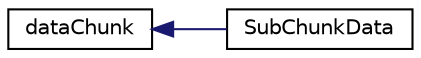 digraph "Graphical Class Hierarchy"
{
  edge [fontname="Helvetica",fontsize="10",labelfontname="Helvetica",labelfontsize="10"];
  node [fontname="Helvetica",fontsize="10",shape=record];
  rankdir="LR";
  Node0 [label="dataChunk",height=0.2,width=0.4,color="black", fillcolor="white", style="filled",URL="$da/dc5/structdataChunk.html"];
  Node0 -> Node1 [dir="back",color="midnightblue",fontsize="10",style="solid",fontname="Helvetica"];
  Node1 [label="SubChunkData",height=0.2,width=0.4,color="black", fillcolor="white", style="filled",URL="$dc/d05/structSubChunkData.html"];
}

